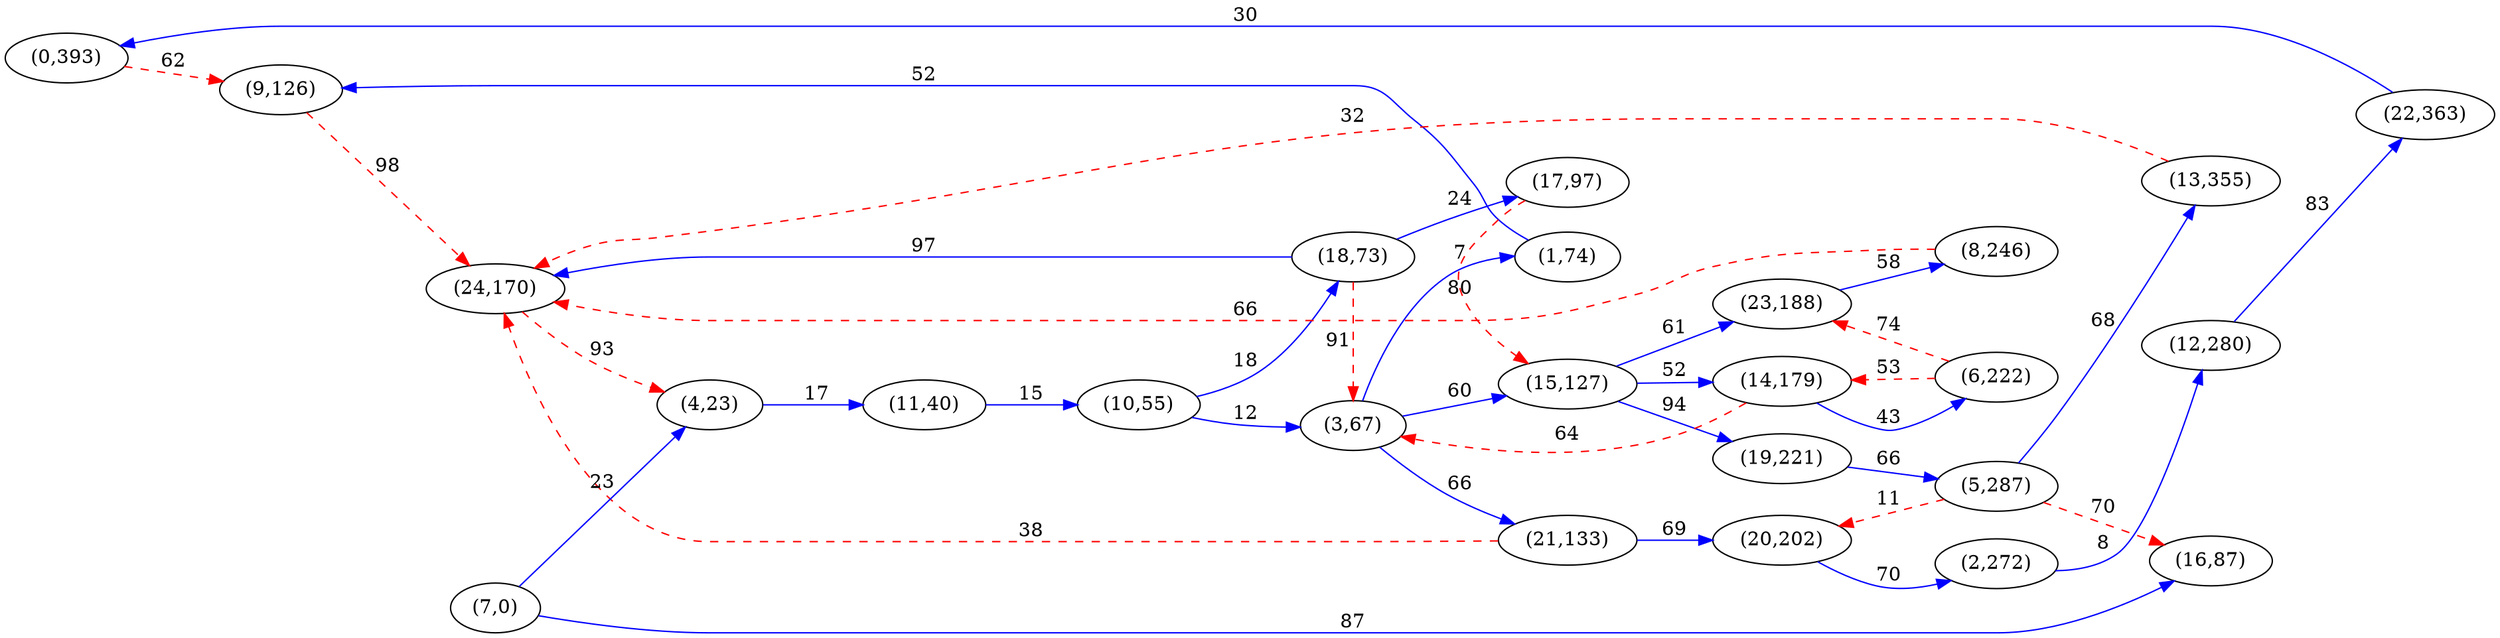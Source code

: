 digraph G {
ranksep = "equally";
rankdir = LR;
{rank = same; "(0,393)"; };
{rank = same; "(9,126)"; };
{rank = same; "(24,170)"; };
{rank = same; "(4,23)"; };
{rank = same; "(11,40)"; };
{rank = same; "(10,55)"; };
{rank = same; "(3,67)"; "(18,73)"; };
{rank = same; "(15,127)"; "(21,133)"; "(1,74)"; "(17,97)"; };
{rank = same; "(23,188)"; "(14,179)"; "(19,221)"; "(20,202)"; };
{rank = same; "(8,246)"; "(6,222)"; "(5,287)"; "(2,272)"; };
{rank = same; "(13,355)"; "(16,87)"; "(12,280)"; };
{rank = same; "(22,363)"; };
{rank = same; };
{rank = same; "(7,0)"; };
{rank = same; };
"(0,393)"->"(9,126)"[label="62" color = "red" style = "dashed" ];
"(9,126)"->"(24,170)"[label="98" color = "red" style = "dashed" ];
"(24,170)"->"(4,23)"[label="93" color = "red" style = "dashed" ];
"(4,23)"->"(11,40)"[label="17" color = "blue"];
"(11,40)"->"(10,55)"[label="15" color = "blue"];
"(10,55)"->"(3,67)"[label="12" color = "blue"];
"(10,55)"->"(18,73)"[label="18" color = "blue"];
"(3,67)"->"(15,127)"[label="60" color = "blue"];
"(3,67)"->"(21,133)"[label="66" color = "blue"];
"(3,67)"->"(1,74)"[label="7" color = "blue"];
"(18,73)"->"(17,97)"[label="24" color = "blue"];
"(18,73)"->"(3,67)"[label="91" color = "red" style = "dashed" ];
"(18,73)"->"(24,170)"[label="97" color = "blue"];
"(15,127)"->"(23,188)"[label="61" color = "blue"];
"(15,127)"->"(14,179)"[label="52" color = "blue"];
"(15,127)"->"(19,221)"[label="94" color = "blue"];
"(21,133)"->"(20,202)"[label="69" color = "blue"];
"(21,133)"->"(24,170)"[label="38" color = "red" style = "dashed" ];
"(1,74)"->"(9,126)"[label="52" color = "blue"];
"(17,97)"->"(15,127)"[label="80" color = "red" style = "dashed" ];
"(23,188)"->"(8,246)"[label="58" color = "blue"];
"(14,179)"->"(6,222)"[label="43" color = "blue"];
"(14,179)"->"(3,67)"[label="64" color = "red" style = "dashed" ];
"(19,221)"->"(5,287)"[label="66" color = "blue"];
"(20,202)"->"(2,272)"[label="70" color = "blue"];
"(8,246)"->"(24,170)"[label="66" color = "red" style = "dashed" ];
"(6,222)"->"(23,188)"[label="74" color = "red" style = "dashed" ];
"(6,222)"->"(14,179)"[label="53" color = "red" style = "dashed" ];
"(5,287)"->"(13,355)"[label="68" color = "blue"];
"(5,287)"->"(20,202)"[label="11" color = "red" style = "dashed" ];
"(5,287)"->"(16,87)"[label="70" color = "red" style = "dashed" ];
"(2,272)"->"(12,280)"[label="8" color = "blue"];
"(13,355)"->"(24,170)"[label="32" color = "red" style = "dashed" ];
"(16,87)"
"(12,280)"->"(22,363)"[label="83" color = "blue"];
"(22,363)"->"(0,393)"[label="30" color = "blue"];
"(7,0)"->"(4,23)"[label="23" color = "blue"];
"(7,0)"->"(16,87)"[label="87" color = "blue"];
}
